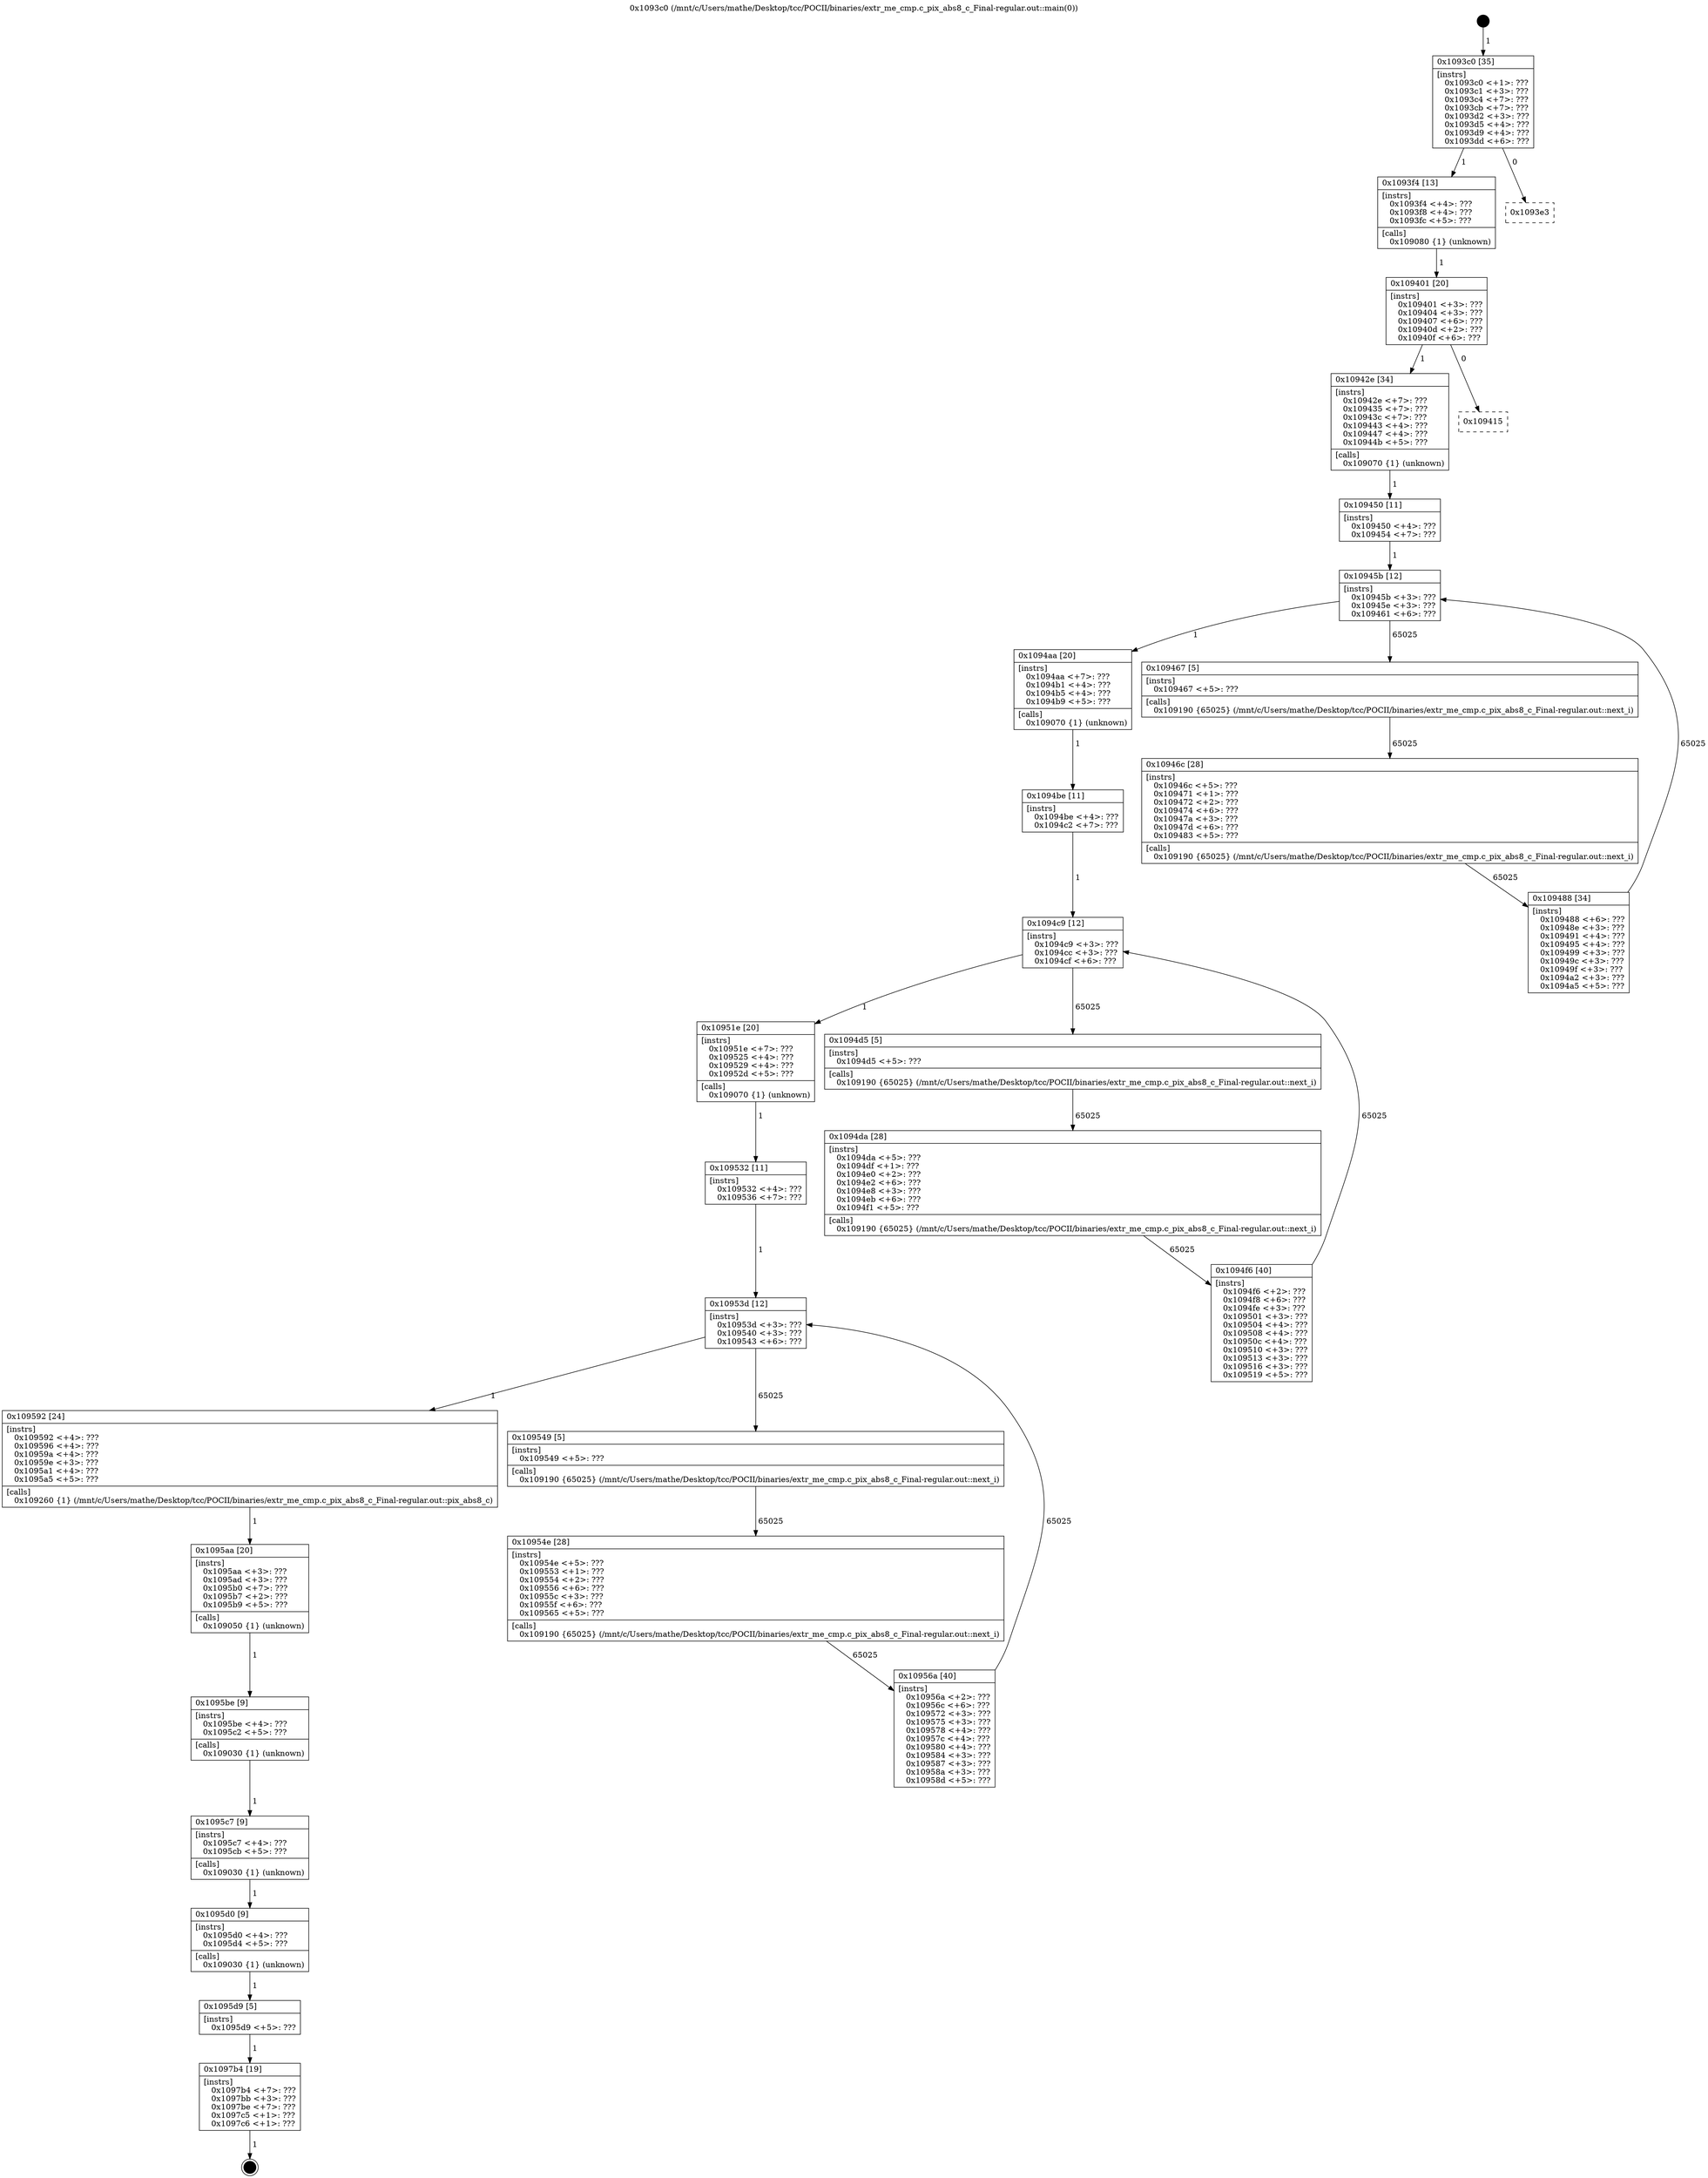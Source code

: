 digraph "0x1093c0" {
  label = "0x1093c0 (/mnt/c/Users/mathe/Desktop/tcc/POCII/binaries/extr_me_cmp.c_pix_abs8_c_Final-regular.out::main(0))"
  labelloc = "t"
  node[shape=record]

  Entry [label="",width=0.3,height=0.3,shape=circle,fillcolor=black,style=filled]
  "0x1093c0" [label="{
     0x1093c0 [35]\l
     | [instrs]\l
     &nbsp;&nbsp;0x1093c0 \<+1\>: ???\l
     &nbsp;&nbsp;0x1093c1 \<+3\>: ???\l
     &nbsp;&nbsp;0x1093c4 \<+7\>: ???\l
     &nbsp;&nbsp;0x1093cb \<+7\>: ???\l
     &nbsp;&nbsp;0x1093d2 \<+3\>: ???\l
     &nbsp;&nbsp;0x1093d5 \<+4\>: ???\l
     &nbsp;&nbsp;0x1093d9 \<+4\>: ???\l
     &nbsp;&nbsp;0x1093dd \<+6\>: ???\l
  }"]
  "0x1093f4" [label="{
     0x1093f4 [13]\l
     | [instrs]\l
     &nbsp;&nbsp;0x1093f4 \<+4\>: ???\l
     &nbsp;&nbsp;0x1093f8 \<+4\>: ???\l
     &nbsp;&nbsp;0x1093fc \<+5\>: ???\l
     | [calls]\l
     &nbsp;&nbsp;0x109080 \{1\} (unknown)\l
  }"]
  "0x1093e3" [label="{
     0x1093e3\l
  }", style=dashed]
  "0x109401" [label="{
     0x109401 [20]\l
     | [instrs]\l
     &nbsp;&nbsp;0x109401 \<+3\>: ???\l
     &nbsp;&nbsp;0x109404 \<+3\>: ???\l
     &nbsp;&nbsp;0x109407 \<+6\>: ???\l
     &nbsp;&nbsp;0x10940d \<+2\>: ???\l
     &nbsp;&nbsp;0x10940f \<+6\>: ???\l
  }"]
  "0x10942e" [label="{
     0x10942e [34]\l
     | [instrs]\l
     &nbsp;&nbsp;0x10942e \<+7\>: ???\l
     &nbsp;&nbsp;0x109435 \<+7\>: ???\l
     &nbsp;&nbsp;0x10943c \<+7\>: ???\l
     &nbsp;&nbsp;0x109443 \<+4\>: ???\l
     &nbsp;&nbsp;0x109447 \<+4\>: ???\l
     &nbsp;&nbsp;0x10944b \<+5\>: ???\l
     | [calls]\l
     &nbsp;&nbsp;0x109070 \{1\} (unknown)\l
  }"]
  "0x109415" [label="{
     0x109415\l
  }", style=dashed]
  "0x10945b" [label="{
     0x10945b [12]\l
     | [instrs]\l
     &nbsp;&nbsp;0x10945b \<+3\>: ???\l
     &nbsp;&nbsp;0x10945e \<+3\>: ???\l
     &nbsp;&nbsp;0x109461 \<+6\>: ???\l
  }"]
  "0x1094aa" [label="{
     0x1094aa [20]\l
     | [instrs]\l
     &nbsp;&nbsp;0x1094aa \<+7\>: ???\l
     &nbsp;&nbsp;0x1094b1 \<+4\>: ???\l
     &nbsp;&nbsp;0x1094b5 \<+4\>: ???\l
     &nbsp;&nbsp;0x1094b9 \<+5\>: ???\l
     | [calls]\l
     &nbsp;&nbsp;0x109070 \{1\} (unknown)\l
  }"]
  "0x109467" [label="{
     0x109467 [5]\l
     | [instrs]\l
     &nbsp;&nbsp;0x109467 \<+5\>: ???\l
     | [calls]\l
     &nbsp;&nbsp;0x109190 \{65025\} (/mnt/c/Users/mathe/Desktop/tcc/POCII/binaries/extr_me_cmp.c_pix_abs8_c_Final-regular.out::next_i)\l
  }"]
  "0x10946c" [label="{
     0x10946c [28]\l
     | [instrs]\l
     &nbsp;&nbsp;0x10946c \<+5\>: ???\l
     &nbsp;&nbsp;0x109471 \<+1\>: ???\l
     &nbsp;&nbsp;0x109472 \<+2\>: ???\l
     &nbsp;&nbsp;0x109474 \<+6\>: ???\l
     &nbsp;&nbsp;0x10947a \<+3\>: ???\l
     &nbsp;&nbsp;0x10947d \<+6\>: ???\l
     &nbsp;&nbsp;0x109483 \<+5\>: ???\l
     | [calls]\l
     &nbsp;&nbsp;0x109190 \{65025\} (/mnt/c/Users/mathe/Desktop/tcc/POCII/binaries/extr_me_cmp.c_pix_abs8_c_Final-regular.out::next_i)\l
  }"]
  "0x109488" [label="{
     0x109488 [34]\l
     | [instrs]\l
     &nbsp;&nbsp;0x109488 \<+6\>: ???\l
     &nbsp;&nbsp;0x10948e \<+3\>: ???\l
     &nbsp;&nbsp;0x109491 \<+4\>: ???\l
     &nbsp;&nbsp;0x109495 \<+4\>: ???\l
     &nbsp;&nbsp;0x109499 \<+3\>: ???\l
     &nbsp;&nbsp;0x10949c \<+3\>: ???\l
     &nbsp;&nbsp;0x10949f \<+3\>: ???\l
     &nbsp;&nbsp;0x1094a2 \<+3\>: ???\l
     &nbsp;&nbsp;0x1094a5 \<+5\>: ???\l
  }"]
  "0x109450" [label="{
     0x109450 [11]\l
     | [instrs]\l
     &nbsp;&nbsp;0x109450 \<+4\>: ???\l
     &nbsp;&nbsp;0x109454 \<+7\>: ???\l
  }"]
  "0x1094c9" [label="{
     0x1094c9 [12]\l
     | [instrs]\l
     &nbsp;&nbsp;0x1094c9 \<+3\>: ???\l
     &nbsp;&nbsp;0x1094cc \<+3\>: ???\l
     &nbsp;&nbsp;0x1094cf \<+6\>: ???\l
  }"]
  "0x10951e" [label="{
     0x10951e [20]\l
     | [instrs]\l
     &nbsp;&nbsp;0x10951e \<+7\>: ???\l
     &nbsp;&nbsp;0x109525 \<+4\>: ???\l
     &nbsp;&nbsp;0x109529 \<+4\>: ???\l
     &nbsp;&nbsp;0x10952d \<+5\>: ???\l
     | [calls]\l
     &nbsp;&nbsp;0x109070 \{1\} (unknown)\l
  }"]
  "0x1094d5" [label="{
     0x1094d5 [5]\l
     | [instrs]\l
     &nbsp;&nbsp;0x1094d5 \<+5\>: ???\l
     | [calls]\l
     &nbsp;&nbsp;0x109190 \{65025\} (/mnt/c/Users/mathe/Desktop/tcc/POCII/binaries/extr_me_cmp.c_pix_abs8_c_Final-regular.out::next_i)\l
  }"]
  "0x1094da" [label="{
     0x1094da [28]\l
     | [instrs]\l
     &nbsp;&nbsp;0x1094da \<+5\>: ???\l
     &nbsp;&nbsp;0x1094df \<+1\>: ???\l
     &nbsp;&nbsp;0x1094e0 \<+2\>: ???\l
     &nbsp;&nbsp;0x1094e2 \<+6\>: ???\l
     &nbsp;&nbsp;0x1094e8 \<+3\>: ???\l
     &nbsp;&nbsp;0x1094eb \<+6\>: ???\l
     &nbsp;&nbsp;0x1094f1 \<+5\>: ???\l
     | [calls]\l
     &nbsp;&nbsp;0x109190 \{65025\} (/mnt/c/Users/mathe/Desktop/tcc/POCII/binaries/extr_me_cmp.c_pix_abs8_c_Final-regular.out::next_i)\l
  }"]
  "0x1094f6" [label="{
     0x1094f6 [40]\l
     | [instrs]\l
     &nbsp;&nbsp;0x1094f6 \<+2\>: ???\l
     &nbsp;&nbsp;0x1094f8 \<+6\>: ???\l
     &nbsp;&nbsp;0x1094fe \<+3\>: ???\l
     &nbsp;&nbsp;0x109501 \<+3\>: ???\l
     &nbsp;&nbsp;0x109504 \<+4\>: ???\l
     &nbsp;&nbsp;0x109508 \<+4\>: ???\l
     &nbsp;&nbsp;0x10950c \<+4\>: ???\l
     &nbsp;&nbsp;0x109510 \<+3\>: ???\l
     &nbsp;&nbsp;0x109513 \<+3\>: ???\l
     &nbsp;&nbsp;0x109516 \<+3\>: ???\l
     &nbsp;&nbsp;0x109519 \<+5\>: ???\l
  }"]
  "0x1094be" [label="{
     0x1094be [11]\l
     | [instrs]\l
     &nbsp;&nbsp;0x1094be \<+4\>: ???\l
     &nbsp;&nbsp;0x1094c2 \<+7\>: ???\l
  }"]
  "0x10953d" [label="{
     0x10953d [12]\l
     | [instrs]\l
     &nbsp;&nbsp;0x10953d \<+3\>: ???\l
     &nbsp;&nbsp;0x109540 \<+3\>: ???\l
     &nbsp;&nbsp;0x109543 \<+6\>: ???\l
  }"]
  "0x109592" [label="{
     0x109592 [24]\l
     | [instrs]\l
     &nbsp;&nbsp;0x109592 \<+4\>: ???\l
     &nbsp;&nbsp;0x109596 \<+4\>: ???\l
     &nbsp;&nbsp;0x10959a \<+4\>: ???\l
     &nbsp;&nbsp;0x10959e \<+3\>: ???\l
     &nbsp;&nbsp;0x1095a1 \<+4\>: ???\l
     &nbsp;&nbsp;0x1095a5 \<+5\>: ???\l
     | [calls]\l
     &nbsp;&nbsp;0x109260 \{1\} (/mnt/c/Users/mathe/Desktop/tcc/POCII/binaries/extr_me_cmp.c_pix_abs8_c_Final-regular.out::pix_abs8_c)\l
  }"]
  "0x109549" [label="{
     0x109549 [5]\l
     | [instrs]\l
     &nbsp;&nbsp;0x109549 \<+5\>: ???\l
     | [calls]\l
     &nbsp;&nbsp;0x109190 \{65025\} (/mnt/c/Users/mathe/Desktop/tcc/POCII/binaries/extr_me_cmp.c_pix_abs8_c_Final-regular.out::next_i)\l
  }"]
  "0x10954e" [label="{
     0x10954e [28]\l
     | [instrs]\l
     &nbsp;&nbsp;0x10954e \<+5\>: ???\l
     &nbsp;&nbsp;0x109553 \<+1\>: ???\l
     &nbsp;&nbsp;0x109554 \<+2\>: ???\l
     &nbsp;&nbsp;0x109556 \<+6\>: ???\l
     &nbsp;&nbsp;0x10955c \<+3\>: ???\l
     &nbsp;&nbsp;0x10955f \<+6\>: ???\l
     &nbsp;&nbsp;0x109565 \<+5\>: ???\l
     | [calls]\l
     &nbsp;&nbsp;0x109190 \{65025\} (/mnt/c/Users/mathe/Desktop/tcc/POCII/binaries/extr_me_cmp.c_pix_abs8_c_Final-regular.out::next_i)\l
  }"]
  "0x10956a" [label="{
     0x10956a [40]\l
     | [instrs]\l
     &nbsp;&nbsp;0x10956a \<+2\>: ???\l
     &nbsp;&nbsp;0x10956c \<+6\>: ???\l
     &nbsp;&nbsp;0x109572 \<+3\>: ???\l
     &nbsp;&nbsp;0x109575 \<+3\>: ???\l
     &nbsp;&nbsp;0x109578 \<+4\>: ???\l
     &nbsp;&nbsp;0x10957c \<+4\>: ???\l
     &nbsp;&nbsp;0x109580 \<+4\>: ???\l
     &nbsp;&nbsp;0x109584 \<+3\>: ???\l
     &nbsp;&nbsp;0x109587 \<+3\>: ???\l
     &nbsp;&nbsp;0x10958a \<+3\>: ???\l
     &nbsp;&nbsp;0x10958d \<+5\>: ???\l
  }"]
  "0x109532" [label="{
     0x109532 [11]\l
     | [instrs]\l
     &nbsp;&nbsp;0x109532 \<+4\>: ???\l
     &nbsp;&nbsp;0x109536 \<+7\>: ???\l
  }"]
  "0x1095aa" [label="{
     0x1095aa [20]\l
     | [instrs]\l
     &nbsp;&nbsp;0x1095aa \<+3\>: ???\l
     &nbsp;&nbsp;0x1095ad \<+3\>: ???\l
     &nbsp;&nbsp;0x1095b0 \<+7\>: ???\l
     &nbsp;&nbsp;0x1095b7 \<+2\>: ???\l
     &nbsp;&nbsp;0x1095b9 \<+5\>: ???\l
     | [calls]\l
     &nbsp;&nbsp;0x109050 \{1\} (unknown)\l
  }"]
  "0x1095be" [label="{
     0x1095be [9]\l
     | [instrs]\l
     &nbsp;&nbsp;0x1095be \<+4\>: ???\l
     &nbsp;&nbsp;0x1095c2 \<+5\>: ???\l
     | [calls]\l
     &nbsp;&nbsp;0x109030 \{1\} (unknown)\l
  }"]
  "0x1095c7" [label="{
     0x1095c7 [9]\l
     | [instrs]\l
     &nbsp;&nbsp;0x1095c7 \<+4\>: ???\l
     &nbsp;&nbsp;0x1095cb \<+5\>: ???\l
     | [calls]\l
     &nbsp;&nbsp;0x109030 \{1\} (unknown)\l
  }"]
  "0x1095d0" [label="{
     0x1095d0 [9]\l
     | [instrs]\l
     &nbsp;&nbsp;0x1095d0 \<+4\>: ???\l
     &nbsp;&nbsp;0x1095d4 \<+5\>: ???\l
     | [calls]\l
     &nbsp;&nbsp;0x109030 \{1\} (unknown)\l
  }"]
  "0x1095d9" [label="{
     0x1095d9 [5]\l
     | [instrs]\l
     &nbsp;&nbsp;0x1095d9 \<+5\>: ???\l
  }"]
  "0x1097b4" [label="{
     0x1097b4 [19]\l
     | [instrs]\l
     &nbsp;&nbsp;0x1097b4 \<+7\>: ???\l
     &nbsp;&nbsp;0x1097bb \<+3\>: ???\l
     &nbsp;&nbsp;0x1097be \<+7\>: ???\l
     &nbsp;&nbsp;0x1097c5 \<+1\>: ???\l
     &nbsp;&nbsp;0x1097c6 \<+1\>: ???\l
  }"]
  Exit [label="",width=0.3,height=0.3,shape=circle,fillcolor=black,style=filled,peripheries=2]
  Entry -> "0x1093c0" [label=" 1"]
  "0x1093c0" -> "0x1093f4" [label=" 1"]
  "0x1093c0" -> "0x1093e3" [label=" 0"]
  "0x1093f4" -> "0x109401" [label=" 1"]
  "0x109401" -> "0x10942e" [label=" 1"]
  "0x109401" -> "0x109415" [label=" 0"]
  "0x10942e" -> "0x109450" [label=" 1"]
  "0x10945b" -> "0x1094aa" [label=" 1"]
  "0x10945b" -> "0x109467" [label=" 65025"]
  "0x109467" -> "0x10946c" [label=" 65025"]
  "0x10946c" -> "0x109488" [label=" 65025"]
  "0x109450" -> "0x10945b" [label=" 1"]
  "0x109488" -> "0x10945b" [label=" 65025"]
  "0x1094aa" -> "0x1094be" [label=" 1"]
  "0x1094c9" -> "0x10951e" [label=" 1"]
  "0x1094c9" -> "0x1094d5" [label=" 65025"]
  "0x1094d5" -> "0x1094da" [label=" 65025"]
  "0x1094da" -> "0x1094f6" [label=" 65025"]
  "0x1094be" -> "0x1094c9" [label=" 1"]
  "0x1094f6" -> "0x1094c9" [label=" 65025"]
  "0x10951e" -> "0x109532" [label=" 1"]
  "0x10953d" -> "0x109592" [label=" 1"]
  "0x10953d" -> "0x109549" [label=" 65025"]
  "0x109549" -> "0x10954e" [label=" 65025"]
  "0x10954e" -> "0x10956a" [label=" 65025"]
  "0x109532" -> "0x10953d" [label=" 1"]
  "0x10956a" -> "0x10953d" [label=" 65025"]
  "0x109592" -> "0x1095aa" [label=" 1"]
  "0x1095aa" -> "0x1095be" [label=" 1"]
  "0x1095be" -> "0x1095c7" [label=" 1"]
  "0x1095c7" -> "0x1095d0" [label=" 1"]
  "0x1095d0" -> "0x1095d9" [label=" 1"]
  "0x1095d9" -> "0x1097b4" [label=" 1"]
  "0x1097b4" -> Exit [label=" 1"]
}
